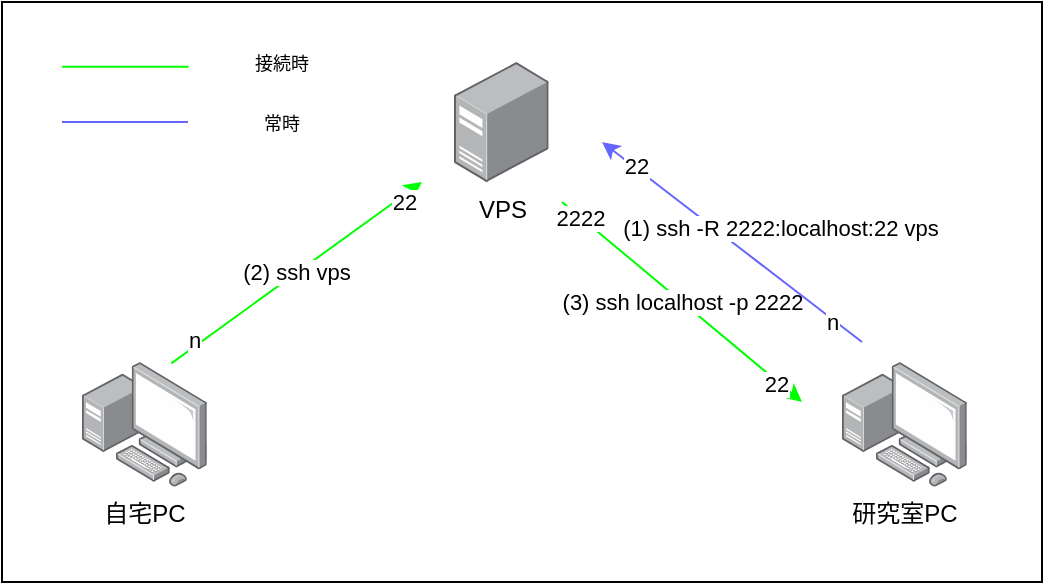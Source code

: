 <mxfile>
    <diagram id="LcmbXETVM60Q-Xfk7E9g" name="ページ1">
        <mxGraphModel dx="595" dy="569" grid="1" gridSize="10" guides="1" tooltips="1" connect="1" arrows="1" fold="1" page="1" pageScale="1" pageWidth="827" pageHeight="1169" math="0" shadow="0">
            <root>
                <mxCell id="0"/>
                <mxCell id="1" parent="0"/>
                <mxCell id="17" value="" style="rounded=0;whiteSpace=wrap;html=1;fillColor=none;" vertex="1" parent="1">
                    <mxGeometry x="140" y="160" width="520" height="290" as="geometry"/>
                </mxCell>
                <mxCell id="2" value="VPS" style="points=[];aspect=fixed;html=1;align=center;shadow=0;dashed=0;image;image=img/lib/allied_telesis/computer_and_terminals/Server_Desktop.svg;" vertex="1" parent="1">
                    <mxGeometry x="366" y="190" width="47.33" height="60" as="geometry"/>
                </mxCell>
                <mxCell id="3" value="研究室PC" style="points=[];aspect=fixed;html=1;align=center;shadow=0;dashed=0;image;image=img/lib/allied_telesis/computer_and_terminals/Personal_Computer_with_Server.svg;" vertex="1" parent="1">
                    <mxGeometry x="560" y="340" width="62.4" height="62.4" as="geometry"/>
                </mxCell>
                <mxCell id="4" value="自宅PC" style="points=[];aspect=fixed;html=1;align=center;shadow=0;dashed=0;image;image=img/lib/allied_telesis/computer_and_terminals/Personal_Computer_with_Server.svg;" vertex="1" parent="1">
                    <mxGeometry x="180" y="340" width="62.4" height="62.4" as="geometry"/>
                </mxCell>
                <mxCell id="5" value="(2) ssh vps" style="endArrow=classic;html=1;exitX=0.716;exitY=0.011;exitDx=0;exitDy=0;exitPerimeter=0;strokeColor=#00FF00;" edge="1" parent="1" source="4">
                    <mxGeometry width="50" height="50" relative="1" as="geometry">
                        <mxPoint x="500" y="370" as="sourcePoint"/>
                        <mxPoint x="350" y="250" as="targetPoint"/>
                    </mxGeometry>
                </mxCell>
                <mxCell id="12" value="22" style="edgeLabel;html=1;align=center;verticalAlign=middle;resizable=0;points=[];" vertex="1" connectable="0" parent="5">
                    <mxGeometry x="0.817" y="-2" relative="1" as="geometry">
                        <mxPoint x="1" as="offset"/>
                    </mxGeometry>
                </mxCell>
                <mxCell id="15" value="n" style="edgeLabel;html=1;align=center;verticalAlign=middle;resizable=0;points=[];" vertex="1" connectable="0" parent="5">
                    <mxGeometry x="-0.796" y="3" relative="1" as="geometry">
                        <mxPoint as="offset"/>
                    </mxGeometry>
                </mxCell>
                <mxCell id="6" value="(3) ssh localhost -p 2222" style="endArrow=classic;html=1;strokeColor=#00FF00;" edge="1" parent="1">
                    <mxGeometry x="-0.001" width="50" height="50" relative="1" as="geometry">
                        <mxPoint x="420" y="260" as="sourcePoint"/>
                        <mxPoint x="540" y="360" as="targetPoint"/>
                        <mxPoint as="offset"/>
                    </mxGeometry>
                </mxCell>
                <mxCell id="9" value="22" style="edgeLabel;html=1;align=center;verticalAlign=middle;resizable=0;points=[];" vertex="1" connectable="0" parent="6">
                    <mxGeometry x="0.79" y="-1" relative="1" as="geometry">
                        <mxPoint as="offset"/>
                    </mxGeometry>
                </mxCell>
                <mxCell id="10" value="2222" style="edgeLabel;html=1;align=center;verticalAlign=middle;resizable=0;points=[];" vertex="1" connectable="0" parent="6">
                    <mxGeometry x="-0.854" relative="1" as="geometry">
                        <mxPoint as="offset"/>
                    </mxGeometry>
                </mxCell>
                <mxCell id="7" value="(1) ssh -R 2222:localhost:22 vps" style="endArrow=classic;html=1;strokeColor=#6666FF;" edge="1" parent="1">
                    <mxGeometry x="-0.183" y="-20" width="50" height="50" relative="1" as="geometry">
                        <mxPoint x="570" y="330" as="sourcePoint"/>
                        <mxPoint x="440" y="230" as="targetPoint"/>
                        <mxPoint as="offset"/>
                    </mxGeometry>
                </mxCell>
                <mxCell id="13" value="22" style="edgeLabel;html=1;align=center;verticalAlign=middle;resizable=0;points=[];" vertex="1" connectable="0" parent="7">
                    <mxGeometry x="0.754" y="-1" relative="1" as="geometry">
                        <mxPoint as="offset"/>
                    </mxGeometry>
                </mxCell>
                <mxCell id="14" value="n" style="edgeLabel;html=1;align=center;verticalAlign=middle;resizable=0;points=[];" vertex="1" connectable="0" parent="7">
                    <mxGeometry x="-0.78" y="1" relative="1" as="geometry">
                        <mxPoint as="offset"/>
                    </mxGeometry>
                </mxCell>
                <mxCell id="19" value="" style="endArrow=none;html=1;strokeColor=#00FF00;" edge="1" parent="1">
                    <mxGeometry width="50" height="50" relative="1" as="geometry">
                        <mxPoint x="170" y="192.4" as="sourcePoint"/>
                        <mxPoint x="233.333" y="192.4" as="targetPoint"/>
                    </mxGeometry>
                </mxCell>
                <mxCell id="20" value="" style="endArrow=none;html=1;strokeColor=#6666FF;" edge="1" parent="1">
                    <mxGeometry width="50" height="50" relative="1" as="geometry">
                        <mxPoint x="170" y="220" as="sourcePoint"/>
                        <mxPoint x="233" y="220" as="targetPoint"/>
                    </mxGeometry>
                </mxCell>
                <mxCell id="24" value="&lt;font style=&quot;font-size: 9px;&quot;&gt;接続時&lt;/font&gt;" style="text;html=1;strokeColor=none;fillColor=none;align=center;verticalAlign=middle;whiteSpace=wrap;rounded=0;" vertex="1" parent="1">
                    <mxGeometry x="250" y="180" width="60" height="20" as="geometry"/>
                </mxCell>
                <mxCell id="26" value="&lt;font style=&quot;font-size: 9px;&quot;&gt;常時&lt;/font&gt;" style="text;html=1;strokeColor=none;fillColor=none;align=center;verticalAlign=middle;whiteSpace=wrap;rounded=0;" vertex="1" parent="1">
                    <mxGeometry x="250" y="210" width="60" height="20" as="geometry"/>
                </mxCell>
            </root>
        </mxGraphModel>
    </diagram>
</mxfile>